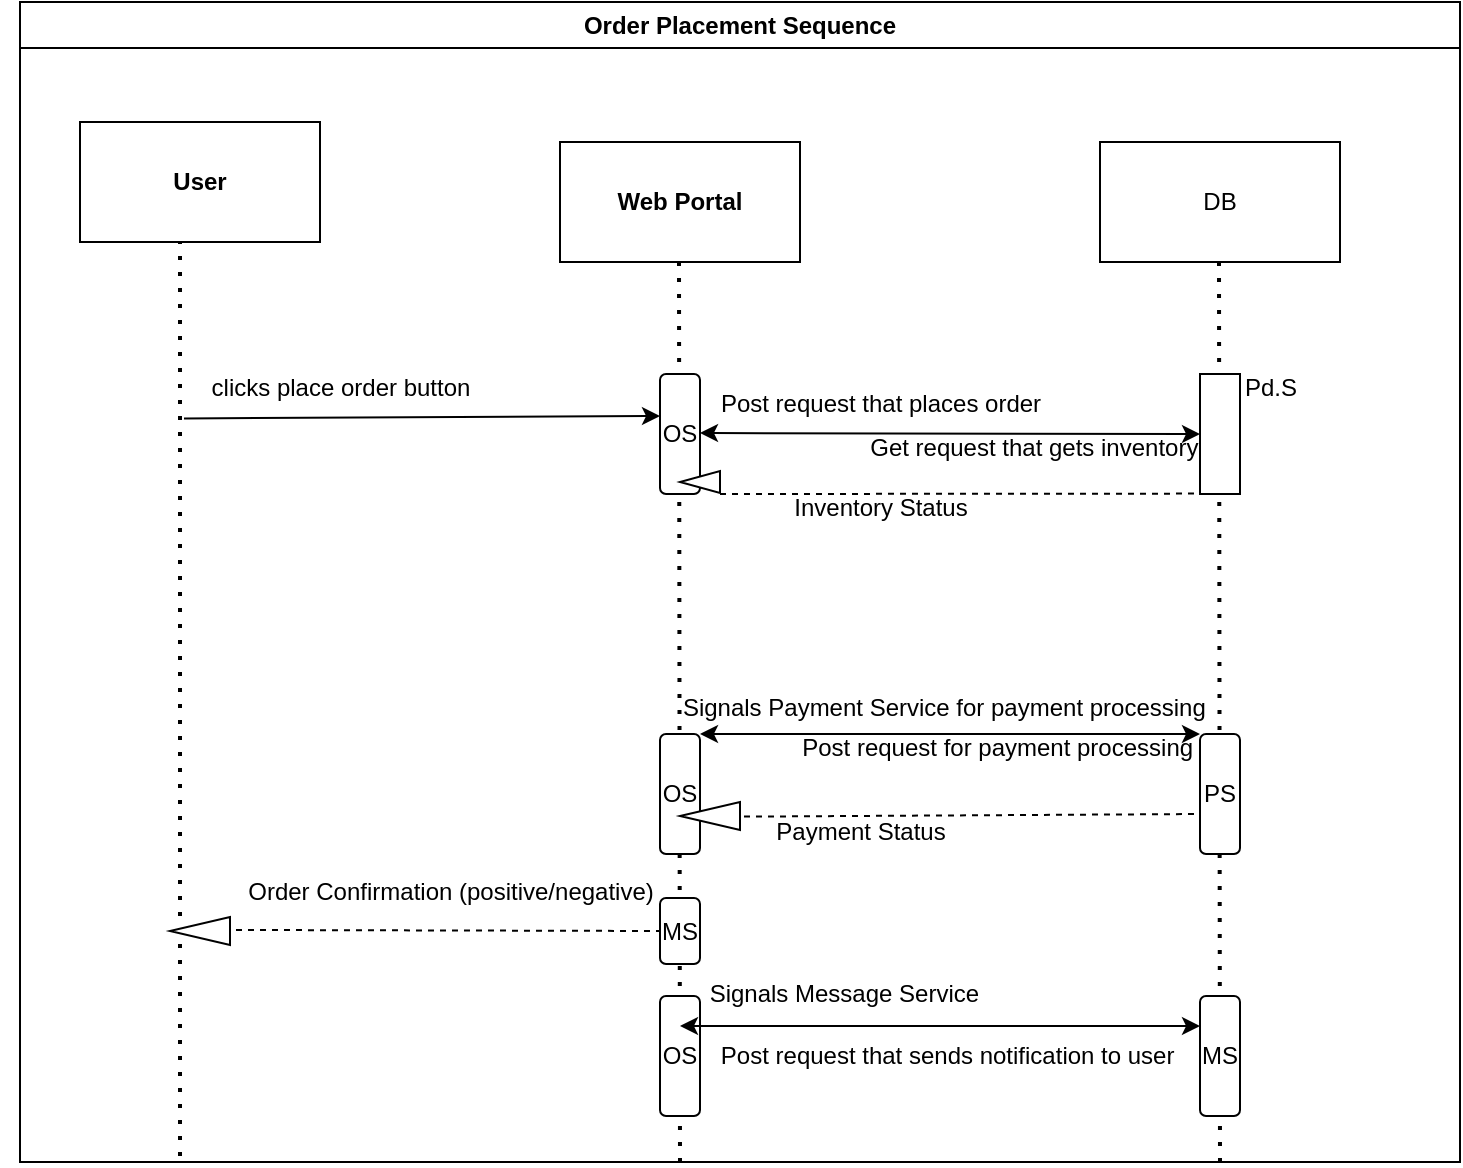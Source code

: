 <mxfile version="24.7.4">
  <diagram name="Page-1" id="p6Ze4Epr5-AkP7KRcW5C">
    <mxGraphModel dx="1050" dy="522" grid="1" gridSize="10" guides="1" tooltips="1" connect="1" arrows="1" fold="1" page="1" pageScale="1" pageWidth="1100" pageHeight="850" math="0" shadow="0">
      <root>
        <mxCell id="0" />
        <mxCell id="1" parent="0" />
        <mxCell id="AGp1q5Bh9-8Gs68s_ZRT-1" value="Order Placement Sequence" style="swimlane;whiteSpace=wrap;html=1;" vertex="1" parent="1">
          <mxGeometry x="230" y="60" width="720" height="580" as="geometry" />
        </mxCell>
        <mxCell id="AGp1q5Bh9-8Gs68s_ZRT-2" value="&lt;b&gt;User&lt;/b&gt;" style="rounded=0;whiteSpace=wrap;html=1;" vertex="1" parent="AGp1q5Bh9-8Gs68s_ZRT-1">
          <mxGeometry x="30" y="60" width="120" height="60" as="geometry" />
        </mxCell>
        <mxCell id="AGp1q5Bh9-8Gs68s_ZRT-3" value="&lt;b&gt;Web Portal&lt;/b&gt;" style="rounded=0;whiteSpace=wrap;html=1;" vertex="1" parent="AGp1q5Bh9-8Gs68s_ZRT-1">
          <mxGeometry x="270" y="70" width="120" height="60" as="geometry" />
        </mxCell>
        <mxCell id="AGp1q5Bh9-8Gs68s_ZRT-4" value="DB" style="rounded=0;whiteSpace=wrap;html=1;" vertex="1" parent="AGp1q5Bh9-8Gs68s_ZRT-1">
          <mxGeometry x="540" y="70" width="120" height="60" as="geometry" />
        </mxCell>
        <mxCell id="AGp1q5Bh9-8Gs68s_ZRT-5" value="" style="endArrow=none;dashed=1;html=1;dashPattern=1 3;strokeWidth=2;rounded=0;entryX=0.5;entryY=1;entryDx=0;entryDy=0;" edge="1" parent="AGp1q5Bh9-8Gs68s_ZRT-1">
          <mxGeometry width="50" height="50" relative="1" as="geometry">
            <mxPoint x="330" y="580" as="sourcePoint" />
            <mxPoint x="329.5" y="130" as="targetPoint" />
            <Array as="points" />
          </mxGeometry>
        </mxCell>
        <mxCell id="AGp1q5Bh9-8Gs68s_ZRT-6" value="OS" style="rounded=1;whiteSpace=wrap;html=1;direction=south;" vertex="1" parent="AGp1q5Bh9-8Gs68s_ZRT-1">
          <mxGeometry x="320" y="186" width="20" height="60" as="geometry" />
        </mxCell>
        <mxCell id="AGp1q5Bh9-8Gs68s_ZRT-7" value="OS" style="rounded=1;whiteSpace=wrap;html=1;direction=south;" vertex="1" parent="AGp1q5Bh9-8Gs68s_ZRT-1">
          <mxGeometry x="320" y="366" width="20" height="60" as="geometry" />
        </mxCell>
        <mxCell id="AGp1q5Bh9-8Gs68s_ZRT-8" value="" style="endArrow=none;dashed=1;html=1;dashPattern=1 3;strokeWidth=2;rounded=0;entryX=0.5;entryY=1;entryDx=0;entryDy=0;" edge="1" parent="AGp1q5Bh9-8Gs68s_ZRT-1">
          <mxGeometry width="50" height="50" relative="1" as="geometry">
            <mxPoint x="600" y="580" as="sourcePoint" />
            <mxPoint x="599.5" y="130" as="targetPoint" />
            <Array as="points" />
          </mxGeometry>
        </mxCell>
        <mxCell id="AGp1q5Bh9-8Gs68s_ZRT-9" value="" style="endArrow=none;dashed=1;html=1;dashPattern=1 3;strokeWidth=2;rounded=0;entryX=0.5;entryY=1;entryDx=0;entryDy=0;" edge="1" parent="AGp1q5Bh9-8Gs68s_ZRT-1">
          <mxGeometry width="50" height="50" relative="1" as="geometry">
            <mxPoint x="80" y="577" as="sourcePoint" />
            <mxPoint x="80" y="120" as="targetPoint" />
            <Array as="points">
              <mxPoint x="80" y="270" />
            </Array>
          </mxGeometry>
        </mxCell>
        <mxCell id="AGp1q5Bh9-8Gs68s_ZRT-10" value="PS" style="rounded=1;whiteSpace=wrap;html=1;direction=south;" vertex="1" parent="AGp1q5Bh9-8Gs68s_ZRT-1">
          <mxGeometry x="590" y="366" width="20" height="60" as="geometry" />
        </mxCell>
        <mxCell id="AGp1q5Bh9-8Gs68s_ZRT-11" value="" style="endArrow=classic;html=1;rounded=0;entryX=0.63;entryY=1.1;entryDx=0;entryDy=0;entryPerimeter=0;" edge="1" parent="AGp1q5Bh9-8Gs68s_ZRT-1">
          <mxGeometry width="50" height="50" relative="1" as="geometry">
            <mxPoint x="82" y="208.2" as="sourcePoint" />
            <mxPoint x="320" y="207.0" as="targetPoint" />
          </mxGeometry>
        </mxCell>
        <mxCell id="AGp1q5Bh9-8Gs68s_ZRT-13" value="" style="rounded=1;whiteSpace=wrap;html=1;direction=south;arcSize=0;" vertex="1" parent="AGp1q5Bh9-8Gs68s_ZRT-1">
          <mxGeometry x="590" y="186" width="20" height="60" as="geometry" />
        </mxCell>
        <mxCell id="AGp1q5Bh9-8Gs68s_ZRT-14" value="" style="endArrow=none;dashed=1;html=1;rounded=0;entryX=0.627;entryY=1.08;entryDx=0;entryDy=0;entryPerimeter=0;" edge="1" parent="AGp1q5Bh9-8Gs68s_ZRT-1">
          <mxGeometry width="50" height="50" relative="1" as="geometry">
            <mxPoint x="350" y="246" as="sourcePoint" />
            <mxPoint x="590.0" y="245.8" as="targetPoint" />
          </mxGeometry>
        </mxCell>
        <mxCell id="AGp1q5Bh9-8Gs68s_ZRT-15" value="" style="html=1;shadow=0;dashed=0;align=center;verticalAlign=middle;shape=mxgraph.arrows2.arrow;dy=0.6;dx=40;flipH=1;notch=0;" vertex="1" parent="AGp1q5Bh9-8Gs68s_ZRT-1">
          <mxGeometry x="330" y="234.5" width="20" height="11" as="geometry" />
        </mxCell>
        <mxCell id="AGp1q5Bh9-8Gs68s_ZRT-17" value="" style="endArrow=none;dashed=1;html=1;rounded=0;exitX=0;exitY=0;exitDx=0;exitDy=14;exitPerimeter=0;entryX=0.5;entryY=1;entryDx=0;entryDy=0;" edge="1" parent="AGp1q5Bh9-8Gs68s_ZRT-1" target="AGp1q5Bh9-8Gs68s_ZRT-68">
          <mxGeometry width="50" height="50" relative="1" as="geometry">
            <mxPoint x="90" y="463.93" as="sourcePoint" />
            <mxPoint x="306.3" y="465.07" as="targetPoint" />
          </mxGeometry>
        </mxCell>
        <mxCell id="AGp1q5Bh9-8Gs68s_ZRT-18" value="" style="html=1;shadow=0;dashed=0;align=center;verticalAlign=middle;shape=mxgraph.arrows2.arrow;dy=0.6;dx=40;flipH=1;notch=0;" vertex="1" parent="AGp1q5Bh9-8Gs68s_ZRT-1">
          <mxGeometry x="75" y="457.5" width="30" height="14" as="geometry" />
        </mxCell>
        <mxCell id="AGp1q5Bh9-8Gs68s_ZRT-22" value="" style="endArrow=none;dashed=1;html=1;rounded=0;entryX=0.627;entryY=1.08;entryDx=0;entryDy=0;entryPerimeter=0;" edge="1" parent="AGp1q5Bh9-8Gs68s_ZRT-1">
          <mxGeometry width="50" height="50" relative="1" as="geometry">
            <mxPoint x="350" y="407.38" as="sourcePoint" />
            <mxPoint x="590.0" y="406.0" as="targetPoint" />
          </mxGeometry>
        </mxCell>
        <mxCell id="AGp1q5Bh9-8Gs68s_ZRT-23" value="" style="html=1;shadow=0;dashed=0;align=center;verticalAlign=middle;shape=mxgraph.arrows2.arrow;dy=0.6;dx=40;flipH=1;notch=0;" vertex="1" parent="AGp1q5Bh9-8Gs68s_ZRT-1">
          <mxGeometry x="330" y="400" width="30" height="14" as="geometry" />
        </mxCell>
        <mxCell id="AGp1q5Bh9-8Gs68s_ZRT-38" value="OS" style="rounded=1;whiteSpace=wrap;html=1;direction=south;" vertex="1" parent="AGp1q5Bh9-8Gs68s_ZRT-1">
          <mxGeometry x="320" y="497" width="20" height="60" as="geometry" />
        </mxCell>
        <mxCell id="AGp1q5Bh9-8Gs68s_ZRT-41" value="MS" style="rounded=1;whiteSpace=wrap;html=1;direction=south;" vertex="1" parent="AGp1q5Bh9-8Gs68s_ZRT-1">
          <mxGeometry x="590" y="497" width="20" height="60" as="geometry" />
        </mxCell>
        <mxCell id="AGp1q5Bh9-8Gs68s_ZRT-44" value="" style="endArrow=classic;startArrow=classic;html=1;rounded=0;entryX=0.5;entryY=1;entryDx=0;entryDy=0;" edge="1" parent="AGp1q5Bh9-8Gs68s_ZRT-1" target="AGp1q5Bh9-8Gs68s_ZRT-13">
          <mxGeometry width="50" height="50" relative="1" as="geometry">
            <mxPoint x="340" y="215.5" as="sourcePoint" />
            <mxPoint x="550" y="215.5" as="targetPoint" />
          </mxGeometry>
        </mxCell>
        <mxCell id="AGp1q5Bh9-8Gs68s_ZRT-52" value="" style="endArrow=classic;startArrow=classic;html=1;rounded=0;entryX=0;entryY=1;entryDx=0;entryDy=0;exitX=0;exitY=0;exitDx=0;exitDy=0;" edge="1" parent="AGp1q5Bh9-8Gs68s_ZRT-1" source="AGp1q5Bh9-8Gs68s_ZRT-7" target="AGp1q5Bh9-8Gs68s_ZRT-10">
          <mxGeometry width="50" height="50" relative="1" as="geometry">
            <mxPoint x="350" y="370" as="sourcePoint" />
            <mxPoint x="560" y="370" as="targetPoint" />
          </mxGeometry>
        </mxCell>
        <mxCell id="AGp1q5Bh9-8Gs68s_ZRT-43" value="&amp;nbsp; &amp;nbsp; &amp;nbsp; Post request that places order" style="text;html=1;align=center;verticalAlign=middle;resizable=0;points=[];autosize=1;strokeColor=none;fillColor=none;" vertex="1" parent="AGp1q5Bh9-8Gs68s_ZRT-1">
          <mxGeometry x="320" y="186" width="200" height="30" as="geometry" />
        </mxCell>
        <mxCell id="AGp1q5Bh9-8Gs68s_ZRT-56" value="Payment Status" style="text;html=1;align=center;verticalAlign=middle;resizable=0;points=[];autosize=1;strokeColor=none;fillColor=none;" vertex="1" parent="AGp1q5Bh9-8Gs68s_ZRT-1">
          <mxGeometry x="365" y="400" width="110" height="30" as="geometry" />
        </mxCell>
        <mxCell id="AGp1q5Bh9-8Gs68s_ZRT-60" value="" style="endArrow=classic;startArrow=classic;html=1;rounded=0;exitX=0;exitY=0;exitDx=0;exitDy=0;entryX=0;entryY=0.5;entryDx=0;entryDy=0;" edge="1" parent="AGp1q5Bh9-8Gs68s_ZRT-1">
          <mxGeometry width="50" height="50" relative="1" as="geometry">
            <mxPoint x="330" y="512" as="sourcePoint" />
            <mxPoint x="590" y="512" as="targetPoint" />
          </mxGeometry>
        </mxCell>
        <mxCell id="AGp1q5Bh9-8Gs68s_ZRT-62" value="Post request that sends notification to user&amp;nbsp; &amp;nbsp; &amp;nbsp; &amp;nbsp; &amp;nbsp; &amp;nbsp; &amp;nbsp; &amp;nbsp; &amp;nbsp; &amp;nbsp; &amp;nbsp; &amp;nbsp; &amp;nbsp; &amp;nbsp; &amp;nbsp; &amp;nbsp; &amp;nbsp; &amp;nbsp; &amp;nbsp;" style="text;html=1;align=center;verticalAlign=middle;resizable=0;points=[];autosize=1;strokeColor=none;fillColor=none;" vertex="1" parent="AGp1q5Bh9-8Gs68s_ZRT-1">
          <mxGeometry x="340" y="512" width="370" height="30" as="geometry" />
        </mxCell>
        <mxCell id="AGp1q5Bh9-8Gs68s_ZRT-61" value="&amp;nbsp; &amp;nbsp; &amp;nbsp; &amp;nbsp; &amp;nbsp; &amp;nbsp; &amp;nbsp; &amp;nbsp; &amp;nbsp; &amp;nbsp;Signals Message Service" style="text;html=1;align=center;verticalAlign=middle;resizable=0;points=[];autosize=1;strokeColor=none;fillColor=none;" vertex="1" parent="AGp1q5Bh9-8Gs68s_ZRT-1">
          <mxGeometry x="270" y="481" width="220" height="30" as="geometry" />
        </mxCell>
        <mxCell id="AGp1q5Bh9-8Gs68s_ZRT-68" value="MS" style="rounded=1;whiteSpace=wrap;html=1;direction=south;" vertex="1" parent="AGp1q5Bh9-8Gs68s_ZRT-1">
          <mxGeometry x="320" y="448" width="20" height="33" as="geometry" />
        </mxCell>
        <mxCell id="AGp1q5Bh9-8Gs68s_ZRT-57" value="&amp;nbsp; &amp;nbsp; &amp;nbsp; &amp;nbsp; &amp;nbsp; &amp;nbsp; &amp;nbsp; &amp;nbsp; &amp;nbsp; &amp;nbsp; &amp;nbsp; &amp;nbsp; &amp;nbsp; &amp;nbsp; &amp;nbsp; &amp;nbsp; &amp;nbsp;Order Confirmation (positive/negative)" style="text;html=1;align=center;verticalAlign=middle;resizable=0;points=[];autosize=1;strokeColor=none;fillColor=none;" vertex="1" parent="AGp1q5Bh9-8Gs68s_ZRT-1">
          <mxGeometry x="-10" y="430" width="340" height="30" as="geometry" />
        </mxCell>
        <mxCell id="AGp1q5Bh9-8Gs68s_ZRT-42" value="clicks place order button" style="text;html=1;align=center;verticalAlign=middle;resizable=0;points=[];autosize=1;strokeColor=none;fillColor=none;" vertex="1" parent="1">
          <mxGeometry x="315" y="238" width="150" height="30" as="geometry" />
        </mxCell>
        <mxCell id="AGp1q5Bh9-8Gs68s_ZRT-45" value="Get request that gets inventory&amp;nbsp; &amp;nbsp; &amp;nbsp; &amp;nbsp; &amp;nbsp; &amp;nbsp; &amp;nbsp; &amp;nbsp; &amp;nbsp; &amp;nbsp; &amp;nbsp; &amp;nbsp; &amp;nbsp; &amp;nbsp; &amp;nbsp; &amp;nbsp;&amp;nbsp;" style="text;html=1;align=center;verticalAlign=middle;resizable=0;points=[];autosize=1;strokeColor=none;fillColor=none;" vertex="1" parent="1">
          <mxGeometry x="645" y="268" width="290" height="30" as="geometry" />
        </mxCell>
        <mxCell id="AGp1q5Bh9-8Gs68s_ZRT-51" value="Inventory Status" style="text;html=1;align=center;verticalAlign=middle;resizable=0;points=[];autosize=1;strokeColor=none;fillColor=none;" vertex="1" parent="1">
          <mxGeometry x="605" y="298" width="110" height="30" as="geometry" />
        </mxCell>
        <mxCell id="AGp1q5Bh9-8Gs68s_ZRT-53" value="&amp;nbsp; &amp;nbsp; &amp;nbsp; &amp;nbsp; &amp;nbsp; &amp;nbsp; &amp;nbsp; &amp;nbsp; &amp;nbsp; &amp;nbsp; &amp;nbsp; &amp;nbsp; &amp;nbsp;Signals Payment Service for payment processing" style="text;html=1;align=center;verticalAlign=middle;resizable=0;points=[];autosize=1;strokeColor=none;fillColor=none;" vertex="1" parent="1">
          <mxGeometry x="465" y="398" width="370" height="30" as="geometry" />
        </mxCell>
        <mxCell id="AGp1q5Bh9-8Gs68s_ZRT-54" value="Post request for payment processing&amp;nbsp; &amp;nbsp; &amp;nbsp; &amp;nbsp; &amp;nbsp; &amp;nbsp; &amp;nbsp;" style="text;html=1;align=center;verticalAlign=middle;resizable=0;points=[];autosize=1;strokeColor=none;fillColor=none;" vertex="1" parent="1">
          <mxGeometry x="610" y="418" width="260" height="30" as="geometry" />
        </mxCell>
        <mxCell id="AGp1q5Bh9-8Gs68s_ZRT-55" value="&amp;nbsp; &amp;nbsp;Pd.S" style="text;html=1;align=center;verticalAlign=middle;resizable=0;points=[];autosize=1;strokeColor=none;fillColor=none;" vertex="1" parent="1">
          <mxGeometry x="820" y="238" width="60" height="30" as="geometry" />
        </mxCell>
      </root>
    </mxGraphModel>
  </diagram>
</mxfile>
